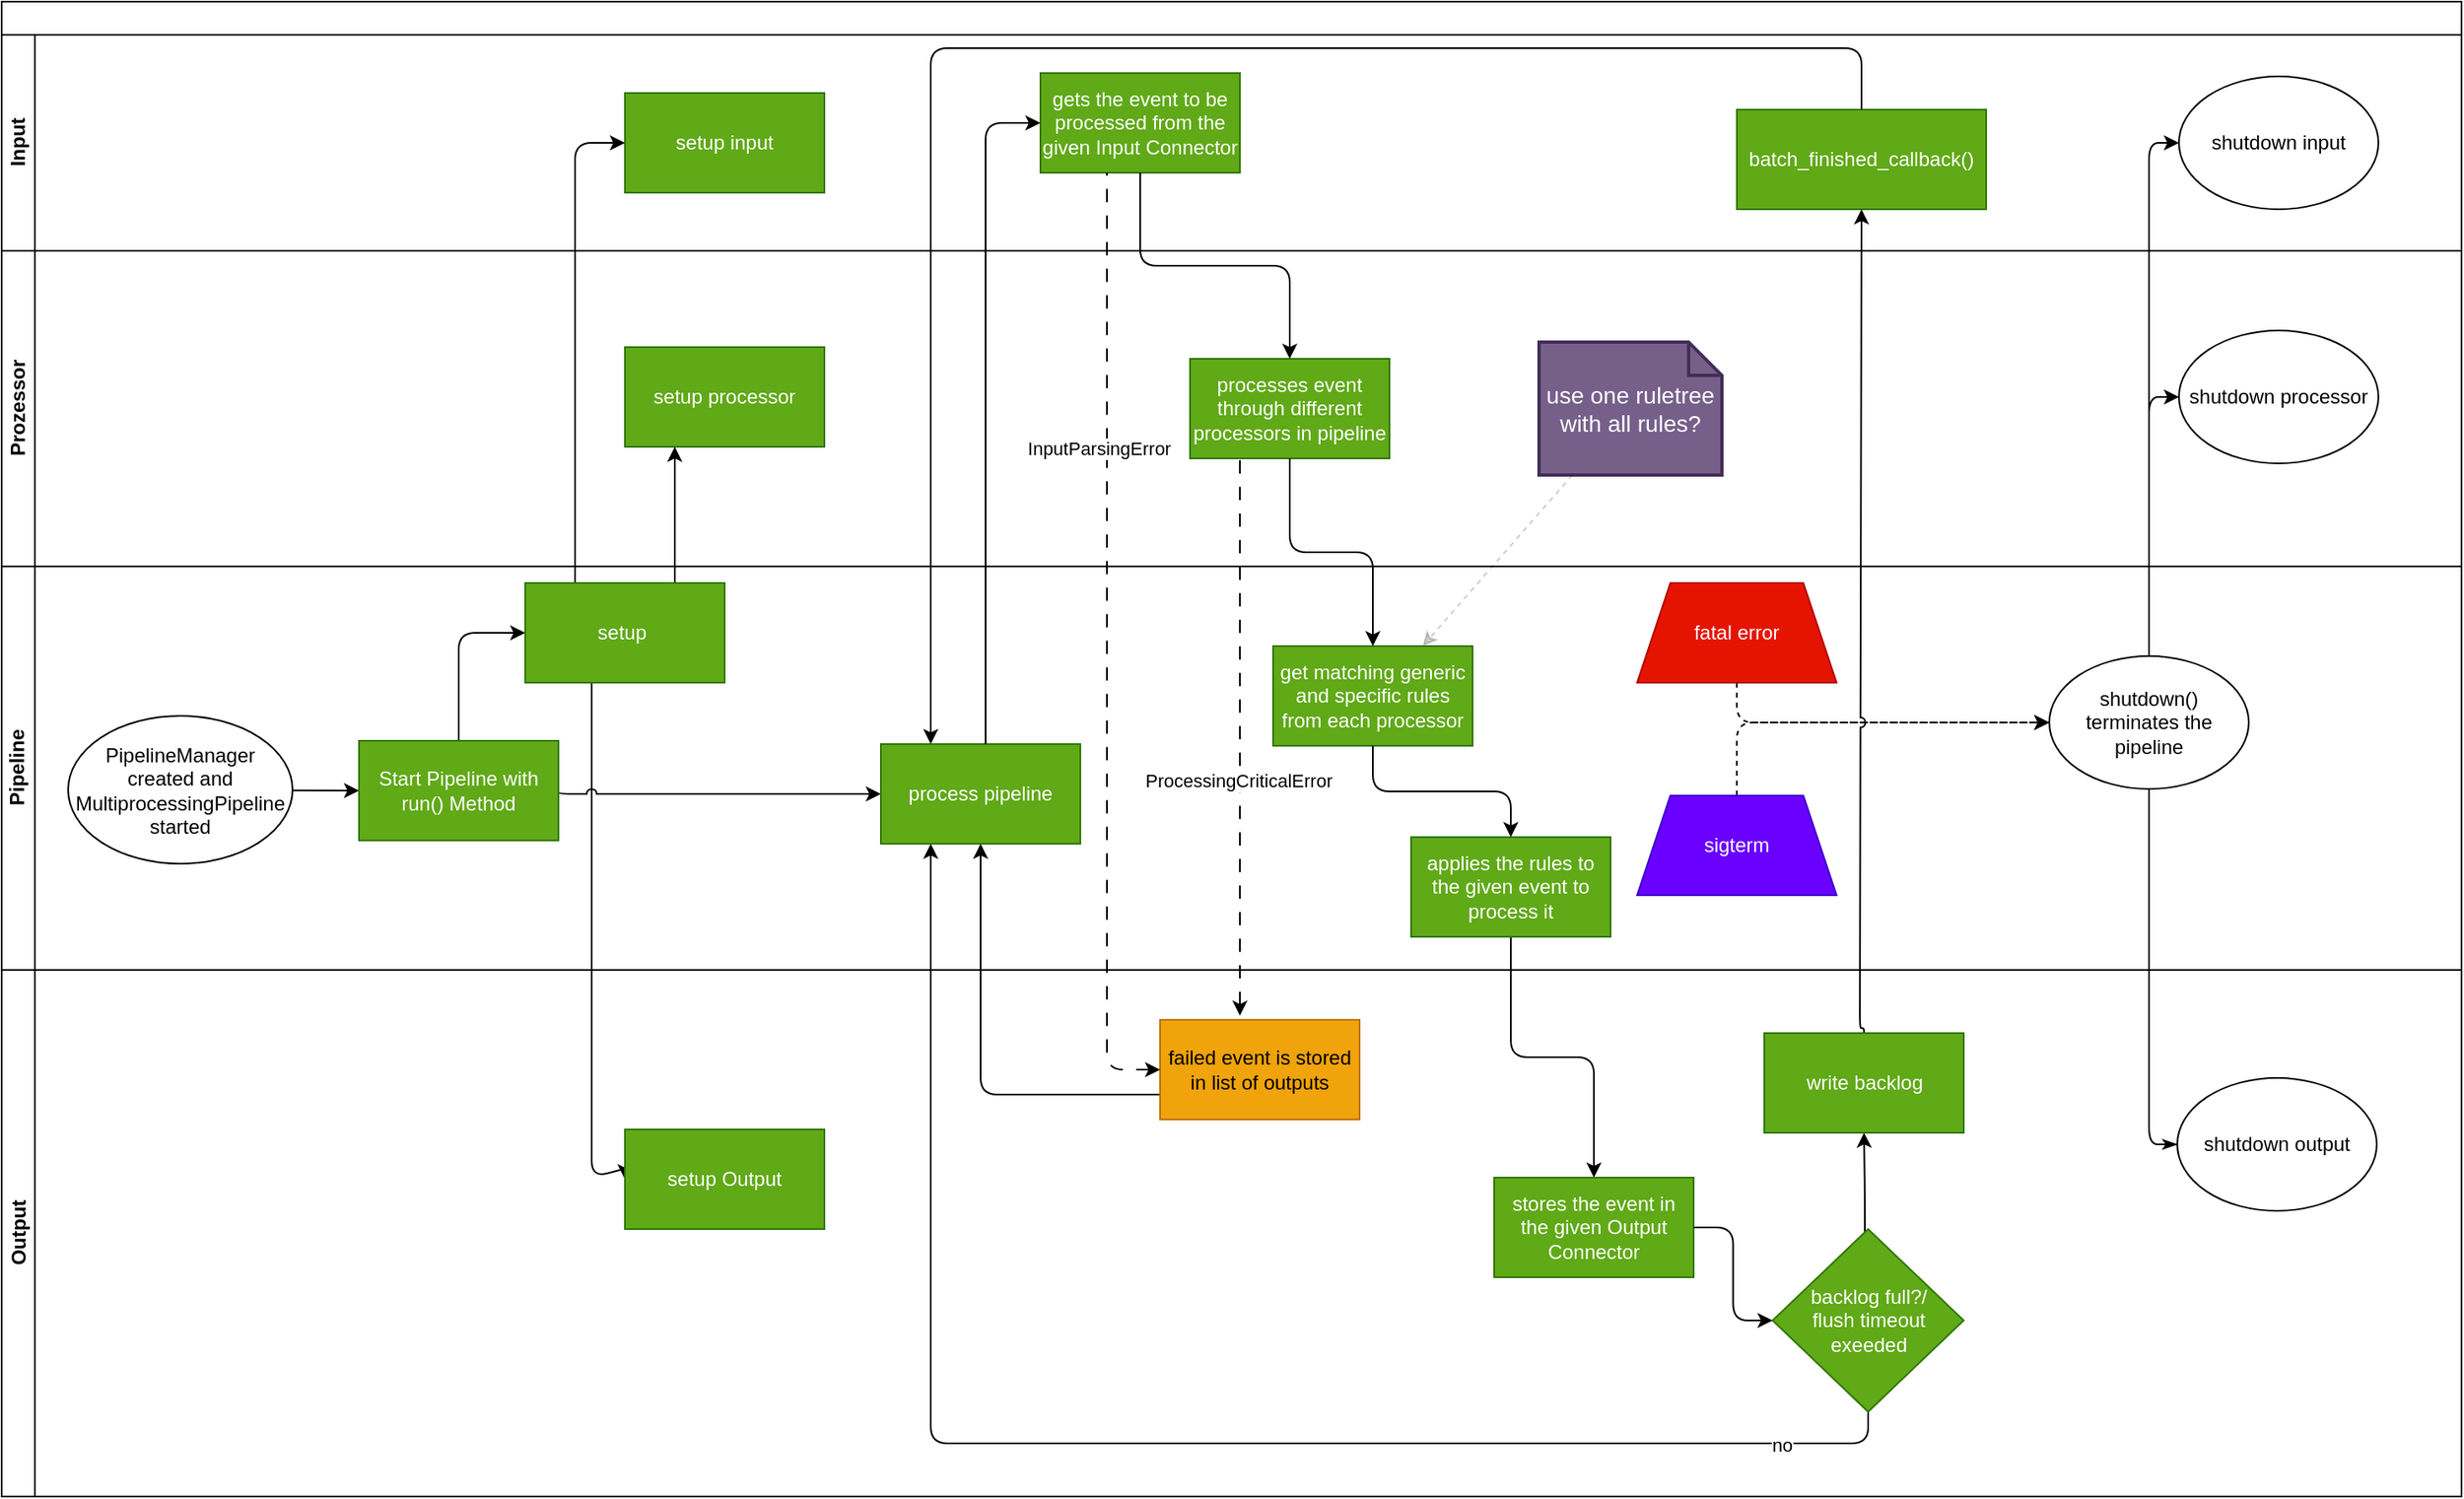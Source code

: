 <mxfile>
    <diagram id="dLlubgwYXh7pxlaa3Xrq" name="Page-1">
        <mxGraphModel dx="1513" dy="558" grid="1" gridSize="10" guides="1" tooltips="1" connect="1" arrows="1" fold="1" page="1" pageScale="1" pageWidth="850" pageHeight="1100" math="0" shadow="0">
            <root>
                <mxCell id="0"/>
                <mxCell id="1" parent="0"/>
                <mxCell id="28" value="&lt;br&gt;" style="swimlane;childLayout=stackLayout;resizeParent=1;resizeParentMax=0;horizontal=1;startSize=20;horizontalStack=0;html=1;" parent="1" vertex="1">
                    <mxGeometry x="15" y="42" width="1480" height="900" as="geometry">
                        <mxRectangle x="15" y="41" width="40" height="30" as="alternateBounds"/>
                    </mxGeometry>
                </mxCell>
                <mxCell id="116" style="edgeStyle=orthogonalEdgeStyle;jumpStyle=arc;html=1;dashed=1;entryX=0;entryY=0.5;entryDx=0;entryDy=0;exitX=0.5;exitY=0;exitDx=0;exitDy=0;" parent="28" source="115" target="49" edge="1">
                    <mxGeometry relative="1" as="geometry"/>
                </mxCell>
                <mxCell id="29" value="Input" style="swimlane;startSize=20;horizontal=0;html=1;" parent="28" vertex="1">
                    <mxGeometry y="20" width="1480" height="130" as="geometry"/>
                </mxCell>
                <mxCell id="80" value="shutdown input" style="ellipse;whiteSpace=wrap;html=1;" parent="29" vertex="1">
                    <mxGeometry x="1310" y="25" width="120" height="80" as="geometry"/>
                </mxCell>
                <mxCell id="91" value="setup input" style="whiteSpace=wrap;html=1;fillColor=#60a917;strokeColor=#2D7600;fontColor=#ffffff;rounded=0;" parent="29" vertex="1">
                    <mxGeometry x="375" y="35" width="120" height="60" as="geometry"/>
                </mxCell>
                <mxCell id="113" value="batch_finished_callback()" style="rounded=0;whiteSpace=wrap;html=1;fillColor=#60a917;fontColor=#ffffff;strokeColor=#2D7600;" parent="29" vertex="1">
                    <mxGeometry x="1044" y="45" width="150" height="60" as="geometry"/>
                </mxCell>
                <mxCell id="34" value="gets the event to be processed from the given Input Connector" style="whiteSpace=wrap;html=1;fillColor=#60a917;fontColor=#ffffff;strokeColor=#2D7600;" parent="29" vertex="1">
                    <mxGeometry x="625" y="23" width="120" height="60" as="geometry"/>
                </mxCell>
                <mxCell id="31" value="Prozessor" style="swimlane;startSize=20;horizontal=0;html=1;" parent="28" vertex="1">
                    <mxGeometry y="150" width="1480" height="190" as="geometry"/>
                </mxCell>
                <mxCell id="81" value="shutdown processor" style="ellipse;whiteSpace=wrap;html=1;" parent="31" vertex="1">
                    <mxGeometry x="1310" y="48" width="120" height="80" as="geometry"/>
                </mxCell>
                <mxCell id="85" value="setup processor" style="whiteSpace=wrap;html=1;fillColor=#60a917;strokeColor=#2D7600;fontColor=#ffffff;rounded=0;" parent="31" vertex="1">
                    <mxGeometry x="375" y="58" width="120" height="60" as="geometry"/>
                </mxCell>
                <mxCell id="117" value="use one ruletree with all rules?" style="shape=note;strokeWidth=2;fontSize=14;size=20;whiteSpace=wrap;html=1;fillColor=#76608a;strokeColor=#432D57;fontColor=#ffffff;" parent="31" vertex="1">
                    <mxGeometry x="925" y="55" width="110.0" height="80" as="geometry"/>
                </mxCell>
                <mxCell id="37" value="processes event through different processors in pipeline" style="whiteSpace=wrap;html=1;fillColor=#60a917;fontColor=#ffffff;strokeColor=#2D7600;" parent="31" vertex="1">
                    <mxGeometry x="715" y="65" width="120" height="60" as="geometry"/>
                </mxCell>
                <mxCell id="86" value="" style="edgeStyle=orthogonalEdgeStyle;html=1;entryX=0.25;entryY=1;entryDx=0;entryDy=0;" parent="28" source="83" target="85" edge="1">
                    <mxGeometry relative="1" as="geometry">
                        <mxPoint x="405" y="348" as="sourcePoint"/>
                        <mxPoint x="545" y="319" as="targetPoint"/>
                        <Array as="points">
                            <mxPoint x="405" y="298"/>
                            <mxPoint x="405" y="298"/>
                        </Array>
                    </mxGeometry>
                </mxCell>
                <mxCell id="92" value="" style="edgeStyle=orthogonalEdgeStyle;html=1;entryX=0;entryY=0.5;entryDx=0;entryDy=0;exitX=0.25;exitY=0;exitDx=0;exitDy=0;" parent="28" source="83" target="91" edge="1">
                    <mxGeometry relative="1" as="geometry">
                        <Array as="points">
                            <mxPoint x="345" y="85"/>
                        </Array>
                        <mxPoint x="395" y="399" as="sourcePoint"/>
                        <mxPoint x="444" y="85" as="targetPoint"/>
                    </mxGeometry>
                </mxCell>
                <mxCell id="77" value="" style="edgeStyle=orthogonalEdgeStyle;html=1;startArrow=none;startFill=0;endArrow=classic;endFill=1;entryX=0;entryY=0.5;entryDx=0;entryDy=0;" parent="28" source="49" target="81" edge="1">
                    <mxGeometry relative="1" as="geometry">
                        <mxPoint x="1455" y="278" as="targetPoint"/>
                    </mxGeometry>
                </mxCell>
                <mxCell id="79" value="" style="edgeStyle=orthogonalEdgeStyle;html=1;startArrow=none;startFill=0;endArrow=classic;endFill=1;entryX=0;entryY=0.5;entryDx=0;entryDy=0;" parent="28" target="80" edge="1">
                    <mxGeometry relative="1" as="geometry">
                        <mxPoint x="1292" y="123" as="targetPoint"/>
                        <mxPoint x="1292" y="398" as="sourcePoint"/>
                        <Array as="points">
                            <mxPoint x="1292" y="85"/>
                        </Array>
                    </mxGeometry>
                </mxCell>
                <mxCell id="102" value="" style="endArrow=classic;html=1;entryX=0;entryY=0.5;entryDx=0;entryDy=0;dashed=1;edgeStyle=orthogonalEdgeStyle;exitX=0.5;exitY=1;exitDx=0;exitDy=0;jumpStyle=arc;" parent="28" source="99" target="49" edge="1">
                    <mxGeometry width="50" height="50" relative="1" as="geometry">
                        <mxPoint x="1128" y="478" as="sourcePoint"/>
                        <mxPoint x="1084.5" y="589" as="targetPoint"/>
                        <Array as="points">
                            <mxPoint x="1044" y="434"/>
                        </Array>
                    </mxGeometry>
                </mxCell>
                <mxCell id="62" value="" style="edgeStyle=orthogonalEdgeStyle;html=1;endArrow=none;endFill=0;startArrow=classic;startFill=1;entryX=0;entryY=0.75;entryDx=0;entryDy=0;exitX=0.5;exitY=1;exitDx=0;exitDy=0;" parent="28" source="94" target="61" edge="1">
                    <mxGeometry relative="1" as="geometry">
                        <mxPoint x="589" y="588" as="sourcePoint"/>
                        <Array as="points">
                            <mxPoint x="589" y="658"/>
                            <mxPoint x="798" y="658"/>
                        </Array>
                        <mxPoint x="918" y="954" as="targetPoint"/>
                    </mxGeometry>
                </mxCell>
                <mxCell id="90" value="" style="edgeStyle=orthogonalEdgeStyle;html=1;jumpStyle=arc;entryX=0;entryY=0.5;entryDx=0;entryDy=0;" parent="28" source="83" target="89" edge="1">
                    <mxGeometry relative="1" as="geometry">
                        <mxPoint x="475" y="578" as="sourcePoint"/>
                        <Array as="points">
                            <mxPoint x="355" y="708"/>
                            <mxPoint x="375" y="708"/>
                        </Array>
                    </mxGeometry>
                </mxCell>
                <mxCell id="108" style="edgeStyle=orthogonalEdgeStyle;html=1;exitX=0.5;exitY=1;exitDx=0;exitDy=0;entryX=0.25;entryY=1;entryDx=0;entryDy=0;" parent="28" source="105" target="94" edge="1">
                    <mxGeometry relative="1" as="geometry">
                        <mxPoint x="559" y="618" as="targetPoint"/>
                        <Array as="points">
                            <mxPoint x="1123" y="868"/>
                            <mxPoint x="559" y="868"/>
                        </Array>
                    </mxGeometry>
                </mxCell>
                <mxCell id="109" value="no" style="edgeLabel;html=1;align=center;verticalAlign=middle;resizable=0;points=[];" parent="108" vertex="1" connectable="0">
                    <mxGeometry x="-0.85" y="1" relative="1" as="geometry">
                        <mxPoint as="offset"/>
                    </mxGeometry>
                </mxCell>
                <mxCell id="47" value="" style="edgeStyle=orthogonalEdgeStyle;html=1;entryX=0.5;entryY=0;entryDx=0;entryDy=0;jumpStyle=arc;" parent="28" source="43" target="45" edge="1">
                    <mxGeometry relative="1" as="geometry">
                        <mxPoint x="1070" y="686" as="targetPoint"/>
                    </mxGeometry>
                </mxCell>
                <mxCell id="112" style="edgeStyle=orthogonalEdgeStyle;html=1;entryX=0.5;entryY=1;entryDx=0;entryDy=0;exitX=0.5;exitY=0;exitDx=0;exitDy=0;jumpStyle=arc;" parent="28" source="110" target="113" edge="1">
                    <mxGeometry relative="1" as="geometry">
                        <mxPoint x="1458" y="98" as="targetPoint"/>
                        <mxPoint x="1413" y="598" as="sourcePoint"/>
                        <Array as="points">
                            <mxPoint x="1118" y="618"/>
                            <mxPoint x="1118" y="198"/>
                            <mxPoint x="1119" y="198"/>
                        </Array>
                    </mxGeometry>
                </mxCell>
                <mxCell id="114" style="edgeStyle=orthogonalEdgeStyle;html=1;entryX=0.25;entryY=0;entryDx=0;entryDy=0;" parent="28" source="113" target="94" edge="1">
                    <mxGeometry relative="1" as="geometry">
                        <mxPoint x="458" y="447" as="targetPoint"/>
                        <Array as="points">
                            <mxPoint x="1119" y="28"/>
                            <mxPoint x="559" y="28"/>
                        </Array>
                    </mxGeometry>
                </mxCell>
                <mxCell id="30" value="Pipeline" style="swimlane;startSize=20;horizontal=0;html=1;" parent="28" vertex="1">
                    <mxGeometry y="340" width="1480" height="243" as="geometry"/>
                </mxCell>
                <mxCell id="73" value="" style="edgeStyle=none;html=1;entryX=0;entryY=0.5;entryDx=0;entryDy=0;" parent="30" source="48" target="71" edge="1">
                    <mxGeometry relative="1" as="geometry">
                        <mxPoint x="255" y="139" as="targetPoint"/>
                    </mxGeometry>
                </mxCell>
                <mxCell id="48" value="PipelineManager created and MultiprocessingPipeline started" style="ellipse;whiteSpace=wrap;html=1;rounded=1;shadow=0;glass=0;sketch=0;" parent="30" vertex="1">
                    <mxGeometry x="40" y="90" width="135" height="89" as="geometry"/>
                </mxCell>
                <mxCell id="84" value="" style="edgeStyle=orthogonalEdgeStyle;html=1;exitX=0.5;exitY=0;exitDx=0;exitDy=0;entryX=0;entryY=0.5;entryDx=0;entryDy=0;" parent="30" source="71" target="83" edge="1">
                    <mxGeometry relative="1" as="geometry"/>
                </mxCell>
                <mxCell id="97" value="" style="jumpStyle=arc;html=1;edgeStyle=orthogonalEdgeStyle;exitX=1;exitY=0.5;exitDx=0;exitDy=0;entryX=0;entryY=0.5;entryDx=0;entryDy=0;" parent="30" source="71" target="94" edge="1">
                    <mxGeometry relative="1" as="geometry">
                        <mxPoint x="665" y="149" as="targetPoint"/>
                        <Array as="points">
                            <mxPoint x="335" y="137"/>
                        </Array>
                    </mxGeometry>
                </mxCell>
                <mxCell id="71" value="Start Pipeline with run() Method" style="rounded=0;whiteSpace=wrap;html=1;fillColor=#60a917;fontColor=#ffffff;strokeColor=#2D7600;" parent="30" vertex="1">
                    <mxGeometry x="215" y="105" width="120" height="60" as="geometry"/>
                </mxCell>
                <mxCell id="83" value="setup&amp;nbsp;" style="whiteSpace=wrap;html=1;fillColor=#60a917;strokeColor=#2D7600;fontColor=#ffffff;rounded=0;" parent="30" vertex="1">
                    <mxGeometry x="315" y="10" width="120" height="60" as="geometry"/>
                </mxCell>
                <mxCell id="94" value="process pipeline" style="whiteSpace=wrap;html=1;fillColor=#60a917;strokeColor=#2D7600;fontColor=#ffffff;rounded=0;" parent="30" vertex="1">
                    <mxGeometry x="529" y="107" width="120" height="60" as="geometry"/>
                </mxCell>
                <mxCell id="99" value="fatal error" style="shape=trapezoid;perimeter=trapezoidPerimeter;whiteSpace=wrap;html=1;fixedSize=1;fillColor=#e51400;fontColor=#ffffff;strokeColor=#B20000;" parent="30" vertex="1">
                    <mxGeometry x="984" y="10" width="120" height="60" as="geometry"/>
                </mxCell>
                <mxCell id="39" value="get matching generic and specific rules from each processor" style="whiteSpace=wrap;html=1;fillColor=#60a917;fontColor=#ffffff;strokeColor=#2D7600;" parent="30" vertex="1">
                    <mxGeometry x="765" y="48" width="120" height="60" as="geometry"/>
                </mxCell>
                <mxCell id="43" value="applies the rules to the given event to process it" style="whiteSpace=wrap;html=1;fillColor=#60a917;fontColor=#ffffff;strokeColor=#2D7600;" parent="30" vertex="1">
                    <mxGeometry x="848" y="163" width="120" height="60" as="geometry"/>
                </mxCell>
                <mxCell id="44" value="" style="edgeStyle=orthogonalEdgeStyle;html=1;" parent="30" source="39" target="43" edge="1">
                    <mxGeometry relative="1" as="geometry"/>
                </mxCell>
                <mxCell id="115" value="sigterm" style="shape=trapezoid;perimeter=trapezoidPerimeter;whiteSpace=wrap;html=1;fixedSize=1;fillColor=#6a00ff;strokeColor=#3700CC;fontColor=#ffffff;" parent="30" vertex="1">
                    <mxGeometry x="984" y="138" width="120" height="60" as="geometry"/>
                </mxCell>
                <mxCell id="32" value="Output" style="swimlane;startSize=20;horizontal=0;html=1;" parent="28" vertex="1">
                    <mxGeometry y="583" width="1480" height="317" as="geometry"/>
                </mxCell>
                <mxCell id="49" value="shutdown() terminates the pipeline" style="ellipse;whiteSpace=wrap;html=1;rounded=1;shadow=0;glass=0;sketch=0;" parent="32" vertex="1">
                    <mxGeometry x="1232" y="-189" width="120" height="80" as="geometry"/>
                </mxCell>
                <mxCell id="61" value="failed event is stored in list of outputs" style="whiteSpace=wrap;html=1;fillColor=#f0a30a;strokeColor=#BD7000;fontColor=#000000;" parent="32" vertex="1">
                    <mxGeometry x="697" y="30" width="120" height="60" as="geometry"/>
                </mxCell>
                <mxCell id="82" value="shutdown output" style="ellipse;whiteSpace=wrap;html=1;" parent="32" vertex="1">
                    <mxGeometry x="1309" y="65" width="120" height="80" as="geometry"/>
                </mxCell>
                <mxCell id="70" value="" style="edgeStyle=orthogonalEdgeStyle;html=1;endArrow=none;endFill=0;startArrow=classicThin;startFill=1;exitX=0;exitY=0.5;exitDx=0;exitDy=0;" parent="32" source="82" target="49" edge="1">
                    <mxGeometry relative="1" as="geometry">
                        <mxPoint x="1365" y="45" as="sourcePoint"/>
                    </mxGeometry>
                </mxCell>
                <mxCell id="89" value="setup Output" style="whiteSpace=wrap;html=1;fillColor=#60a917;strokeColor=#2D7600;fontColor=#ffffff;rounded=0;" parent="32" vertex="1">
                    <mxGeometry x="375" y="96" width="120" height="60" as="geometry"/>
                </mxCell>
                <mxCell id="111" value="" style="edgeStyle=orthogonalEdgeStyle;html=1;entryX=0.5;entryY=1;entryDx=0;entryDy=0;" parent="32" source="105" target="110" edge="1">
                    <mxGeometry relative="1" as="geometry">
                        <Array as="points">
                            <mxPoint x="1121" y="136"/>
                            <mxPoint x="1121" y="98"/>
                        </Array>
                    </mxGeometry>
                </mxCell>
                <mxCell id="105" value="backlog full?/&lt;br&gt;flush timeout exeeded" style="rhombus;whiteSpace=wrap;html=1;fillColor=#60a917;fontColor=#ffffff;strokeColor=#2D7600;" parent="32" vertex="1">
                    <mxGeometry x="1065.5" y="156" width="115" height="110" as="geometry"/>
                </mxCell>
                <mxCell id="110" value="write backlog" style="whiteSpace=wrap;html=1;fillColor=#60a917;strokeColor=#2D7600;fontColor=#ffffff;" parent="32" vertex="1">
                    <mxGeometry x="1060.5" y="38" width="120" height="60" as="geometry"/>
                </mxCell>
                <mxCell id="45" value="stores the event in the given Output Connector" style="whiteSpace=wrap;html=1;fillColor=#60a917;fontColor=#ffffff;strokeColor=#2D7600;" parent="32" vertex="1">
                    <mxGeometry x="898" y="125" width="120" height="60" as="geometry"/>
                </mxCell>
                <mxCell id="106" style="edgeStyle=orthogonalEdgeStyle;html=1;entryX=0;entryY=0.5;entryDx=0;entryDy=0;" parent="32" source="45" target="105" edge="1">
                    <mxGeometry relative="1" as="geometry"/>
                </mxCell>
                <mxCell id="118" style="edgeStyle=none;html=1;entryX=0.75;entryY=0;entryDx=0;entryDy=0;opacity=20;dashed=1;" parent="28" source="117" target="39" edge="1">
                    <mxGeometry relative="1" as="geometry"/>
                </mxCell>
                <mxCell id="36" value="" style="edgeStyle=orthogonalEdgeStyle;html=1;entryX=0;entryY=0.5;entryDx=0;entryDy=0;jumpStyle=arc;" parent="28" source="94" target="34" edge="1">
                    <mxGeometry relative="1" as="geometry">
                        <mxPoint x="-3" y="470" as="sourcePoint"/>
                        <mxPoint x="-1" y="69" as="targetPoint"/>
                        <Array as="points">
                            <mxPoint x="592" y="73"/>
                        </Array>
                    </mxGeometry>
                </mxCell>
                <mxCell id="66" value="" style="edgeStyle=orthogonalEdgeStyle;html=1;startArrow=classic;startFill=1;endArrow=none;endFill=0;exitX=0;exitY=0.5;exitDx=0;exitDy=0;dashed=1;dashPattern=8 8;" parent="28" source="61" target="34" edge="1">
                    <mxGeometry relative="1" as="geometry">
                        <mxPoint x="689" y="774" as="sourcePoint"/>
                        <mxPoint x="652" y="102" as="targetPoint"/>
                        <Array as="points">
                            <mxPoint x="665" y="643"/>
                        </Array>
                    </mxGeometry>
                </mxCell>
                <mxCell id="67" value="InputParsingError" style="edgeLabel;html=1;align=center;verticalAlign=middle;resizable=0;points=[];" parent="66" vertex="1" connectable="0">
                    <mxGeometry x="-0.05" y="5" relative="1" as="geometry">
                        <mxPoint y="-135" as="offset"/>
                    </mxGeometry>
                </mxCell>
                <mxCell id="38" value="" style="edgeStyle=orthogonalEdgeStyle;html=1;" parent="28" source="34" target="37" edge="1">
                    <mxGeometry relative="1" as="geometry">
                        <mxPoint x="686.0" y="103" as="sourcePoint"/>
                    </mxGeometry>
                </mxCell>
                <mxCell id="41" value="" style="edgeStyle=orthogonalEdgeStyle;html=1;entryX=0.5;entryY=0;entryDx=0;entryDy=0;" parent="28" source="37" target="39" edge="1">
                    <mxGeometry relative="1" as="geometry">
                        <mxPoint x="775" y="359" as="targetPoint"/>
                    </mxGeometry>
                </mxCell>
                <mxCell id="64" value="" style="html=1;startArrow=classic;startFill=1;endArrow=none;endFill=0;entryX=0.25;entryY=1;entryDx=0;entryDy=0;exitX=0.4;exitY=-0.041;exitDx=0;exitDy=0;dashed=1;dashPattern=8 8;exitPerimeter=0;" parent="28" source="61" target="37" edge="1">
                    <mxGeometry relative="1" as="geometry">
                        <mxPoint x="729.2" y="742.74" as="sourcePoint"/>
                        <mxPoint x="728.72" y="279" as="targetPoint"/>
                    </mxGeometry>
                </mxCell>
                <mxCell id="68" value="ProcessingCriticalError" style="edgeLabel;html=1;align=center;verticalAlign=middle;resizable=0;points=[];" parent="64" vertex="1" connectable="0">
                    <mxGeometry x="-0.15" y="1" relative="1" as="geometry">
                        <mxPoint y="1" as="offset"/>
                    </mxGeometry>
                </mxCell>
            </root>
        </mxGraphModel>
    </diagram>
</mxfile>